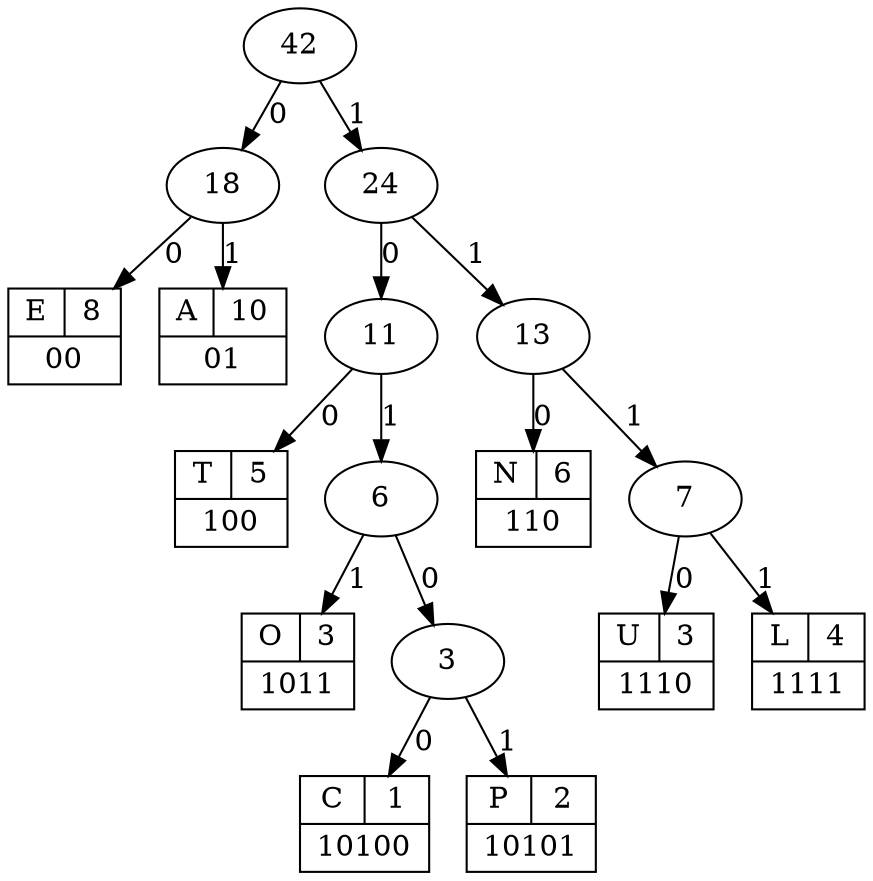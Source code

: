 /* 
  Huffman Tree DOT graph.

  DOT Reference :  http://www.graphviz.org/doc/info/lang.html
                   http://en.wikipedia.org/wiki/DOT_language
  Timestamp     :  1332495145 
  Phrase        :  'AAAAAAAAAAEEEEEEEENNNNNNTTTTTLLLLUUUOOOPPC'

  Generated on http://huffman.ooz.ie/
*/

digraph G {
    edge [label=0];
    graph [ranksep=0];
    E [shape=record, label="{{E|8}|00}"];
    A [shape=record, label="{{A|10}|01}"];
    T [shape=record, label="{{T|5}|100}"];
    C [shape=record, label="{{C|1}|10100}"];
    P [shape=record, label="{{P|2}|10101}"];
    O [shape=record, label="{{O|3}|1011}"];
    N [shape=record, label="{{N|6}|110}"];
    U [shape=record, label="{{U|3}|1110}"];
    L [shape=record, label="{{L|4}|1111}"];
    42 -> 18 -> E;
    24 -> 11 -> T;
    6 -> 3 -> C;
    13 -> N;
    7 -> U;18 -> A [label=1];
    3 -> P [label=1];
    11 -> 6 -> O [label=1];
    42 -> 24 -> 13 -> 7 -> L [label=1];
}